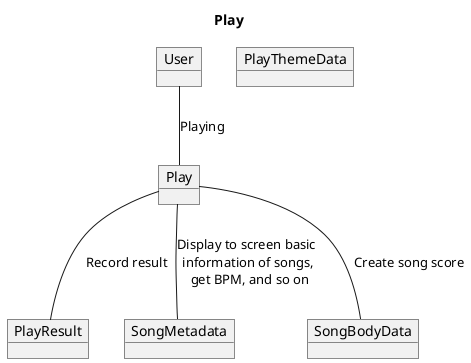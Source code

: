 @startuml
title Play
object Play
object User
object PlayResult
object SongMetadata
object SongBodyData
object PlayThemeData

User -- Play : Playing
Play -- PlayResult : Record result
Play -- SongBodyData : Create song score
Play -- SongMetadata : Display to screen basic \n information of songs, \n get BPM, and so on
@enduml